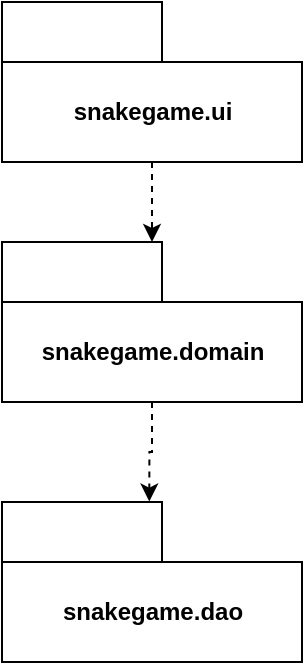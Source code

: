 <mxfile version="13.10.6" type="github">
  <diagram id="C5RBs43oDa-KdzZeNtuy" name="Page-1">
    <mxGraphModel dx="980" dy="584" grid="1" gridSize="10" guides="1" tooltips="1" connect="1" arrows="1" fold="1" page="1" pageScale="1" pageWidth="827" pageHeight="1169" math="0" shadow="0">
      <root>
        <mxCell id="WIyWlLk6GJQsqaUBKTNV-0" />
        <mxCell id="WIyWlLk6GJQsqaUBKTNV-1" parent="WIyWlLk6GJQsqaUBKTNV-0" />
        <mxCell id="43maOflkA4y-aPjfewAK-6" style="edgeStyle=orthogonalEdgeStyle;rounded=0;orthogonalLoop=1;jettySize=auto;html=1;exitX=0.5;exitY=1;exitDx=0;exitDy=0;exitPerimeter=0;dashed=1;startArrow=none;startFill=0;endArrow=classic;endFill=1;" edge="1" parent="WIyWlLk6GJQsqaUBKTNV-1" source="43maOflkA4y-aPjfewAK-0" target="43maOflkA4y-aPjfewAK-1">
          <mxGeometry relative="1" as="geometry" />
        </mxCell>
        <mxCell id="43maOflkA4y-aPjfewAK-0" value="snakegame.ui" style="shape=folder;fontStyle=1;tabWidth=80;tabHeight=30;tabPosition=left;html=1;boundedLbl=1;" vertex="1" parent="WIyWlLk6GJQsqaUBKTNV-1">
          <mxGeometry x="340" y="260" width="150" height="80" as="geometry" />
        </mxCell>
        <mxCell id="43maOflkA4y-aPjfewAK-10" style="edgeStyle=orthogonalEdgeStyle;rounded=0;orthogonalLoop=1;jettySize=auto;html=1;exitX=0.5;exitY=1;exitDx=0;exitDy=0;exitPerimeter=0;entryX=0.491;entryY=-0.003;entryDx=0;entryDy=0;entryPerimeter=0;dashed=1;startArrow=none;startFill=0;endArrow=classic;endFill=1;" edge="1" parent="WIyWlLk6GJQsqaUBKTNV-1" source="43maOflkA4y-aPjfewAK-1" target="43maOflkA4y-aPjfewAK-2">
          <mxGeometry relative="1" as="geometry" />
        </mxCell>
        <mxCell id="43maOflkA4y-aPjfewAK-1" value="snakegame.domain" style="shape=folder;fontStyle=1;tabWidth=80;tabHeight=30;tabPosition=left;html=1;boundedLbl=1;" vertex="1" parent="WIyWlLk6GJQsqaUBKTNV-1">
          <mxGeometry x="340" y="380" width="150" height="80" as="geometry" />
        </mxCell>
        <mxCell id="43maOflkA4y-aPjfewAK-2" value="snakegame.dao" style="shape=folder;fontStyle=1;tabWidth=80;tabHeight=30;tabPosition=left;html=1;boundedLbl=1;" vertex="1" parent="WIyWlLk6GJQsqaUBKTNV-1">
          <mxGeometry x="340" y="510" width="150" height="80" as="geometry" />
        </mxCell>
        <mxCell id="43maOflkA4y-aPjfewAK-7" style="edgeStyle=orthogonalEdgeStyle;rounded=0;orthogonalLoop=1;jettySize=auto;html=1;exitX=0.5;exitY=1;exitDx=0;exitDy=0;exitPerimeter=0;dashed=1;startArrow=none;startFill=0;endArrow=classic;endFill=1;" edge="1" parent="WIyWlLk6GJQsqaUBKTNV-1" source="43maOflkA4y-aPjfewAK-1" target="43maOflkA4y-aPjfewAK-1">
          <mxGeometry relative="1" as="geometry" />
        </mxCell>
      </root>
    </mxGraphModel>
  </diagram>
</mxfile>
